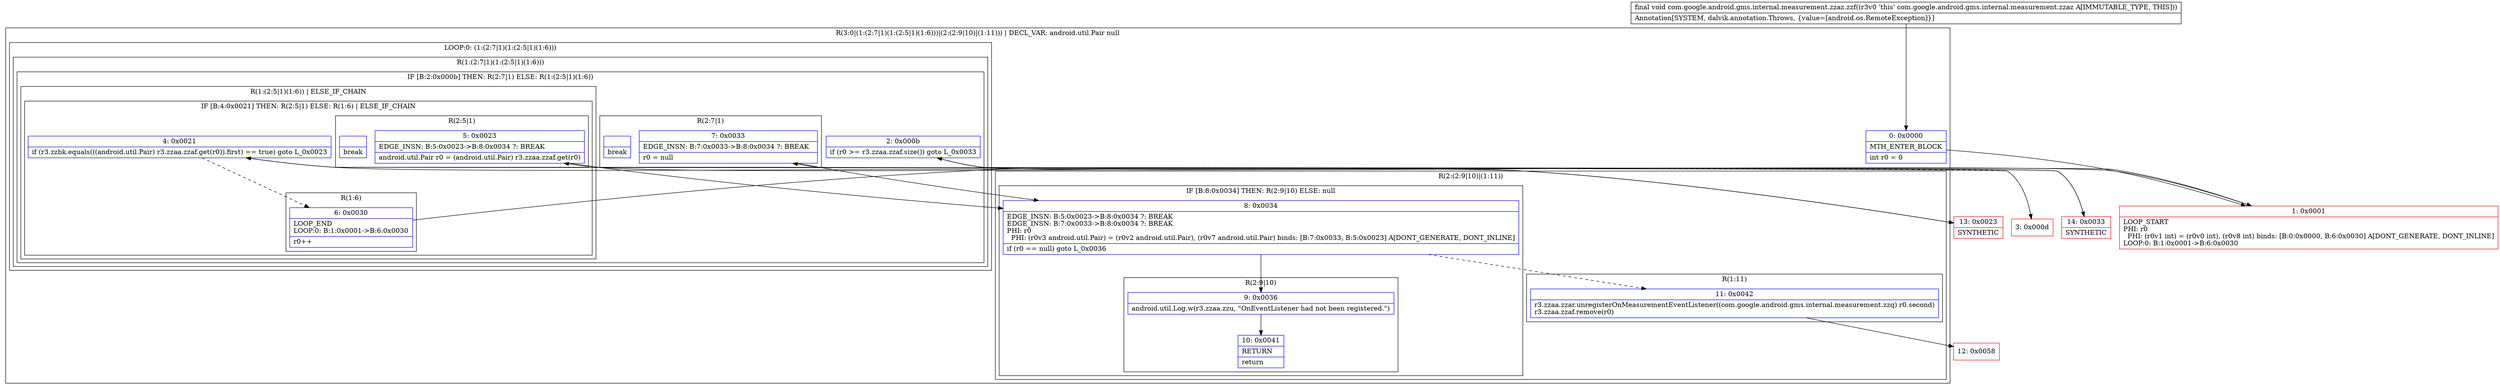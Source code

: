digraph "CFG forcom.google.android.gms.internal.measurement.zzaz.zzf()V" {
subgraph cluster_Region_1451874112 {
label = "R(3:0|(1:(2:7|1)(1:(2:5|1)(1:6)))|(2:(2:9|10)|(1:11))) | DECL_VAR: android.util.Pair null\l";
node [shape=record,color=blue];
Node_0 [shape=record,label="{0\:\ 0x0000|MTH_ENTER_BLOCK\l|int r0 = 0\l}"];
subgraph cluster_LoopRegion_1962236763 {
label = "LOOP:0: (1:(2:7|1)(1:(2:5|1)(1:6)))";
node [shape=record,color=blue];
subgraph cluster_Region_1890134417 {
label = "R(1:(2:7|1)(1:(2:5|1)(1:6)))";
node [shape=record,color=blue];
subgraph cluster_IfRegion_1612271976 {
label = "IF [B:2:0x000b] THEN: R(2:7|1) ELSE: R(1:(2:5|1)(1:6))";
node [shape=record,color=blue];
Node_2 [shape=record,label="{2\:\ 0x000b|if (r0 \>= r3.zzaa.zzaf.size()) goto L_0x0033\l}"];
subgraph cluster_Region_1933781345 {
label = "R(2:7|1)";
node [shape=record,color=blue];
Node_7 [shape=record,label="{7\:\ 0x0033|EDGE_INSN: B:7:0x0033\-\>B:8:0x0034 ?: BREAK  \l|r0 = null\l}"];
Node_InsnContainer_1787804533 [shape=record,label="{|break\l}"];
}
subgraph cluster_Region_1328781012 {
label = "R(1:(2:5|1)(1:6)) | ELSE_IF_CHAIN\l";
node [shape=record,color=blue];
subgraph cluster_IfRegion_615698606 {
label = "IF [B:4:0x0021] THEN: R(2:5|1) ELSE: R(1:6) | ELSE_IF_CHAIN\l";
node [shape=record,color=blue];
Node_4 [shape=record,label="{4\:\ 0x0021|if (r3.zzbk.equals(((android.util.Pair) r3.zzaa.zzaf.get(r0)).first) == true) goto L_0x0023\l}"];
subgraph cluster_Region_1008279727 {
label = "R(2:5|1)";
node [shape=record,color=blue];
Node_5 [shape=record,label="{5\:\ 0x0023|EDGE_INSN: B:5:0x0023\-\>B:8:0x0034 ?: BREAK  \l|android.util.Pair r0 = (android.util.Pair) r3.zzaa.zzaf.get(r0)\l}"];
Node_InsnContainer_297935850 [shape=record,label="{|break\l}"];
}
subgraph cluster_Region_844082006 {
label = "R(1:6)";
node [shape=record,color=blue];
Node_6 [shape=record,label="{6\:\ 0x0030|LOOP_END\lLOOP:0: B:1:0x0001\-\>B:6:0x0030\l|r0++\l}"];
}
}
}
}
}
}
subgraph cluster_Region_673080802 {
label = "R(2:(2:9|10)|(1:11))";
node [shape=record,color=blue];
subgraph cluster_IfRegion_1063069575 {
label = "IF [B:8:0x0034] THEN: R(2:9|10) ELSE: null";
node [shape=record,color=blue];
Node_8 [shape=record,label="{8\:\ 0x0034|EDGE_INSN: B:5:0x0023\-\>B:8:0x0034 ?: BREAK  \lEDGE_INSN: B:7:0x0033\-\>B:8:0x0034 ?: BREAK  \lPHI: r0 \l  PHI: (r0v3 android.util.Pair) = (r0v2 android.util.Pair), (r0v7 android.util.Pair) binds: [B:7:0x0033, B:5:0x0023] A[DONT_GENERATE, DONT_INLINE]\l|if (r0 == null) goto L_0x0036\l}"];
subgraph cluster_Region_1821086606 {
label = "R(2:9|10)";
node [shape=record,color=blue];
Node_9 [shape=record,label="{9\:\ 0x0036|android.util.Log.w(r3.zzaa.zzu, \"OnEventListener had not been registered.\")\l}"];
Node_10 [shape=record,label="{10\:\ 0x0041|RETURN\l|return\l}"];
}
}
subgraph cluster_Region_1817587846 {
label = "R(1:11)";
node [shape=record,color=blue];
Node_11 [shape=record,label="{11\:\ 0x0042|r3.zzaa.zzar.unregisterOnMeasurementEventListener((com.google.android.gms.internal.measurement.zzq) r0.second)\lr3.zzaa.zzaf.remove(r0)\l}"];
}
}
}
Node_1 [shape=record,color=red,label="{1\:\ 0x0001|LOOP_START\lPHI: r0 \l  PHI: (r0v1 int) = (r0v0 int), (r0v8 int) binds: [B:0:0x0000, B:6:0x0030] A[DONT_GENERATE, DONT_INLINE]\lLOOP:0: B:1:0x0001\-\>B:6:0x0030\l}"];
Node_3 [shape=record,color=red,label="{3\:\ 0x000d}"];
Node_12 [shape=record,color=red,label="{12\:\ 0x0058}"];
Node_13 [shape=record,color=red,label="{13\:\ 0x0023|SYNTHETIC\l}"];
Node_14 [shape=record,color=red,label="{14\:\ 0x0033|SYNTHETIC\l}"];
MethodNode[shape=record,label="{final void com.google.android.gms.internal.measurement.zzaz.zzf((r3v0 'this' com.google.android.gms.internal.measurement.zzaz A[IMMUTABLE_TYPE, THIS]))  | Annotation[SYSTEM, dalvik.annotation.Throws, \{value=[android.os.RemoteException]\}]\l}"];
MethodNode -> Node_0;
Node_0 -> Node_1;
Node_2 -> Node_3[style=dashed];
Node_2 -> Node_14;
Node_7 -> Node_8;
Node_4 -> Node_6[style=dashed];
Node_4 -> Node_13;
Node_5 -> Node_8;
Node_6 -> Node_1;
Node_8 -> Node_9;
Node_8 -> Node_11[style=dashed];
Node_9 -> Node_10;
Node_11 -> Node_12;
Node_1 -> Node_2;
Node_3 -> Node_4;
Node_13 -> Node_5;
Node_14 -> Node_7;
}

